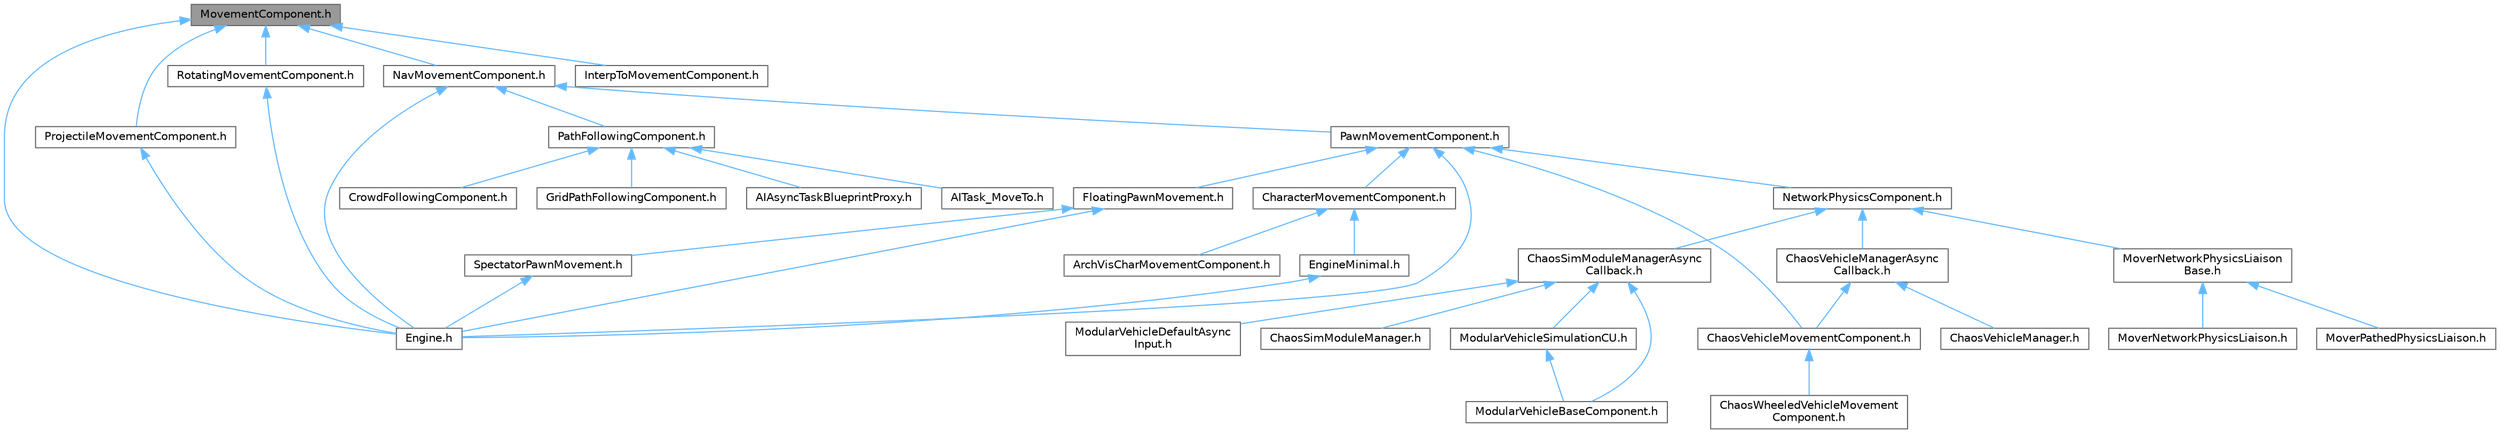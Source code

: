 digraph "MovementComponent.h"
{
 // INTERACTIVE_SVG=YES
 // LATEX_PDF_SIZE
  bgcolor="transparent";
  edge [fontname=Helvetica,fontsize=10,labelfontname=Helvetica,labelfontsize=10];
  node [fontname=Helvetica,fontsize=10,shape=box,height=0.2,width=0.4];
  Node1 [id="Node000001",label="MovementComponent.h",height=0.2,width=0.4,color="gray40", fillcolor="grey60", style="filled", fontcolor="black",tooltip=" "];
  Node1 -> Node2 [id="edge1_Node000001_Node000002",dir="back",color="steelblue1",style="solid",tooltip=" "];
  Node2 [id="Node000002",label="Engine.h",height=0.2,width=0.4,color="grey40", fillcolor="white", style="filled",URL="$d1/d34/Public_2Engine_8h.html",tooltip=" "];
  Node1 -> Node3 [id="edge2_Node000001_Node000003",dir="back",color="steelblue1",style="solid",tooltip=" "];
  Node3 [id="Node000003",label="InterpToMovementComponent.h",height=0.2,width=0.4,color="grey40", fillcolor="white", style="filled",URL="$db/d5e/InterpToMovementComponent_8h.html",tooltip=" "];
  Node1 -> Node4 [id="edge3_Node000001_Node000004",dir="back",color="steelblue1",style="solid",tooltip=" "];
  Node4 [id="Node000004",label="NavMovementComponent.h",height=0.2,width=0.4,color="grey40", fillcolor="white", style="filled",URL="$de/d97/NavMovementComponent_8h.html",tooltip=" "];
  Node4 -> Node2 [id="edge4_Node000004_Node000002",dir="back",color="steelblue1",style="solid",tooltip=" "];
  Node4 -> Node5 [id="edge5_Node000004_Node000005",dir="back",color="steelblue1",style="solid",tooltip=" "];
  Node5 [id="Node000005",label="PathFollowingComponent.h",height=0.2,width=0.4,color="grey40", fillcolor="white", style="filled",URL="$d5/d0b/PathFollowingComponent_8h.html",tooltip=" "];
  Node5 -> Node6 [id="edge6_Node000005_Node000006",dir="back",color="steelblue1",style="solid",tooltip=" "];
  Node6 [id="Node000006",label="AIAsyncTaskBlueprintProxy.h",height=0.2,width=0.4,color="grey40", fillcolor="white", style="filled",URL="$db/d07/AIAsyncTaskBlueprintProxy_8h.html",tooltip=" "];
  Node5 -> Node7 [id="edge7_Node000005_Node000007",dir="back",color="steelblue1",style="solid",tooltip=" "];
  Node7 [id="Node000007",label="AITask_MoveTo.h",height=0.2,width=0.4,color="grey40", fillcolor="white", style="filled",URL="$d4/dc4/AITask__MoveTo_8h.html",tooltip=" "];
  Node5 -> Node8 [id="edge8_Node000005_Node000008",dir="back",color="steelblue1",style="solid",tooltip=" "];
  Node8 [id="Node000008",label="CrowdFollowingComponent.h",height=0.2,width=0.4,color="grey40", fillcolor="white", style="filled",URL="$db/d23/CrowdFollowingComponent_8h.html",tooltip=" "];
  Node5 -> Node9 [id="edge9_Node000005_Node000009",dir="back",color="steelblue1",style="solid",tooltip=" "];
  Node9 [id="Node000009",label="GridPathFollowingComponent.h",height=0.2,width=0.4,color="grey40", fillcolor="white", style="filled",URL="$d9/d84/GridPathFollowingComponent_8h.html",tooltip=" "];
  Node4 -> Node10 [id="edge10_Node000004_Node000010",dir="back",color="steelblue1",style="solid",tooltip=" "];
  Node10 [id="Node000010",label="PawnMovementComponent.h",height=0.2,width=0.4,color="grey40", fillcolor="white", style="filled",URL="$db/d7b/PawnMovementComponent_8h.html",tooltip=" "];
  Node10 -> Node11 [id="edge11_Node000010_Node000011",dir="back",color="steelblue1",style="solid",tooltip=" "];
  Node11 [id="Node000011",label="ChaosVehicleMovementComponent.h",height=0.2,width=0.4,color="grey40", fillcolor="white", style="filled",URL="$dc/dfc/ChaosVehicleMovementComponent_8h.html",tooltip=" "];
  Node11 -> Node12 [id="edge12_Node000011_Node000012",dir="back",color="steelblue1",style="solid",tooltip=" "];
  Node12 [id="Node000012",label="ChaosWheeledVehicleMovement\lComponent.h",height=0.2,width=0.4,color="grey40", fillcolor="white", style="filled",URL="$dc/d77/ChaosWheeledVehicleMovementComponent_8h.html",tooltip=" "];
  Node10 -> Node13 [id="edge13_Node000010_Node000013",dir="back",color="steelblue1",style="solid",tooltip=" "];
  Node13 [id="Node000013",label="CharacterMovementComponent.h",height=0.2,width=0.4,color="grey40", fillcolor="white", style="filled",URL="$d8/d84/CharacterMovementComponent_8h.html",tooltip=" "];
  Node13 -> Node14 [id="edge14_Node000013_Node000014",dir="back",color="steelblue1",style="solid",tooltip=" "];
  Node14 [id="Node000014",label="ArchVisCharMovementComponent.h",height=0.2,width=0.4,color="grey40", fillcolor="white", style="filled",URL="$db/dfd/ArchVisCharMovementComponent_8h.html",tooltip=" "];
  Node13 -> Node15 [id="edge15_Node000013_Node000015",dir="back",color="steelblue1",style="solid",tooltip=" "];
  Node15 [id="Node000015",label="EngineMinimal.h",height=0.2,width=0.4,color="grey40", fillcolor="white", style="filled",URL="$d0/d2c/EngineMinimal_8h.html",tooltip=" "];
  Node15 -> Node2 [id="edge16_Node000015_Node000002",dir="back",color="steelblue1",style="solid",tooltip=" "];
  Node10 -> Node2 [id="edge17_Node000010_Node000002",dir="back",color="steelblue1",style="solid",tooltip=" "];
  Node10 -> Node16 [id="edge18_Node000010_Node000016",dir="back",color="steelblue1",style="solid",tooltip=" "];
  Node16 [id="Node000016",label="FloatingPawnMovement.h",height=0.2,width=0.4,color="grey40", fillcolor="white", style="filled",URL="$d4/dcc/FloatingPawnMovement_8h.html",tooltip=" "];
  Node16 -> Node2 [id="edge19_Node000016_Node000002",dir="back",color="steelblue1",style="solid",tooltip=" "];
  Node16 -> Node17 [id="edge20_Node000016_Node000017",dir="back",color="steelblue1",style="solid",tooltip=" "];
  Node17 [id="Node000017",label="SpectatorPawnMovement.h",height=0.2,width=0.4,color="grey40", fillcolor="white", style="filled",URL="$df/d7b/SpectatorPawnMovement_8h.html",tooltip=" "];
  Node17 -> Node2 [id="edge21_Node000017_Node000002",dir="back",color="steelblue1",style="solid",tooltip=" "];
  Node10 -> Node18 [id="edge22_Node000010_Node000018",dir="back",color="steelblue1",style="solid",tooltip=" "];
  Node18 [id="Node000018",label="NetworkPhysicsComponent.h",height=0.2,width=0.4,color="grey40", fillcolor="white", style="filled",URL="$d5/dcb/NetworkPhysicsComponent_8h.html",tooltip=" "];
  Node18 -> Node19 [id="edge23_Node000018_Node000019",dir="back",color="steelblue1",style="solid",tooltip=" "];
  Node19 [id="Node000019",label="ChaosSimModuleManagerAsync\lCallback.h",height=0.2,width=0.4,color="grey40", fillcolor="white", style="filled",URL="$d7/dd0/ChaosSimModuleManagerAsyncCallback_8h.html",tooltip=" "];
  Node19 -> Node20 [id="edge24_Node000019_Node000020",dir="back",color="steelblue1",style="solid",tooltip=" "];
  Node20 [id="Node000020",label="ChaosSimModuleManager.h",height=0.2,width=0.4,color="grey40", fillcolor="white", style="filled",URL="$d7/dd1/ChaosSimModuleManager_8h.html",tooltip=" "];
  Node19 -> Node21 [id="edge25_Node000019_Node000021",dir="back",color="steelblue1",style="solid",tooltip=" "];
  Node21 [id="Node000021",label="ModularVehicleBaseComponent.h",height=0.2,width=0.4,color="grey40", fillcolor="white", style="filled",URL="$d3/dc7/ModularVehicleBaseComponent_8h.html",tooltip=" "];
  Node19 -> Node22 [id="edge26_Node000019_Node000022",dir="back",color="steelblue1",style="solid",tooltip=" "];
  Node22 [id="Node000022",label="ModularVehicleDefaultAsync\lInput.h",height=0.2,width=0.4,color="grey40", fillcolor="white", style="filled",URL="$d5/df8/ModularVehicleDefaultAsyncInput_8h.html",tooltip=" "];
  Node19 -> Node23 [id="edge27_Node000019_Node000023",dir="back",color="steelblue1",style="solid",tooltip=" "];
  Node23 [id="Node000023",label="ModularVehicleSimulationCU.h",height=0.2,width=0.4,color="grey40", fillcolor="white", style="filled",URL="$d8/d61/ModularVehicleSimulationCU_8h.html",tooltip=" "];
  Node23 -> Node21 [id="edge28_Node000023_Node000021",dir="back",color="steelblue1",style="solid",tooltip=" "];
  Node18 -> Node24 [id="edge29_Node000018_Node000024",dir="back",color="steelblue1",style="solid",tooltip=" "];
  Node24 [id="Node000024",label="ChaosVehicleManagerAsync\lCallback.h",height=0.2,width=0.4,color="grey40", fillcolor="white", style="filled",URL="$d4/dea/ChaosVehicleManagerAsyncCallback_8h.html",tooltip=" "];
  Node24 -> Node25 [id="edge30_Node000024_Node000025",dir="back",color="steelblue1",style="solid",tooltip=" "];
  Node25 [id="Node000025",label="ChaosVehicleManager.h",height=0.2,width=0.4,color="grey40", fillcolor="white", style="filled",URL="$d3/d70/ChaosVehicleManager_8h.html",tooltip=" "];
  Node24 -> Node11 [id="edge31_Node000024_Node000011",dir="back",color="steelblue1",style="solid",tooltip=" "];
  Node18 -> Node26 [id="edge32_Node000018_Node000026",dir="back",color="steelblue1",style="solid",tooltip=" "];
  Node26 [id="Node000026",label="MoverNetworkPhysicsLiaison\lBase.h",height=0.2,width=0.4,color="grey40", fillcolor="white", style="filled",URL="$d6/d54/MoverNetworkPhysicsLiaisonBase_8h.html",tooltip=" "];
  Node26 -> Node27 [id="edge33_Node000026_Node000027",dir="back",color="steelblue1",style="solid",tooltip=" "];
  Node27 [id="Node000027",label="MoverNetworkPhysicsLiaison.h",height=0.2,width=0.4,color="grey40", fillcolor="white", style="filled",URL="$d7/d6a/MoverNetworkPhysicsLiaison_8h.html",tooltip=" "];
  Node26 -> Node28 [id="edge34_Node000026_Node000028",dir="back",color="steelblue1",style="solid",tooltip=" "];
  Node28 [id="Node000028",label="MoverPathedPhysicsLiaison.h",height=0.2,width=0.4,color="grey40", fillcolor="white", style="filled",URL="$d8/d2d/MoverPathedPhysicsLiaison_8h.html",tooltip=" "];
  Node1 -> Node29 [id="edge35_Node000001_Node000029",dir="back",color="steelblue1",style="solid",tooltip=" "];
  Node29 [id="Node000029",label="ProjectileMovementComponent.h",height=0.2,width=0.4,color="grey40", fillcolor="white", style="filled",URL="$dd/d2f/ProjectileMovementComponent_8h.html",tooltip=" "];
  Node29 -> Node2 [id="edge36_Node000029_Node000002",dir="back",color="steelblue1",style="solid",tooltip=" "];
  Node1 -> Node30 [id="edge37_Node000001_Node000030",dir="back",color="steelblue1",style="solid",tooltip=" "];
  Node30 [id="Node000030",label="RotatingMovementComponent.h",height=0.2,width=0.4,color="grey40", fillcolor="white", style="filled",URL="$da/db6/RotatingMovementComponent_8h.html",tooltip=" "];
  Node30 -> Node2 [id="edge38_Node000030_Node000002",dir="back",color="steelblue1",style="solid",tooltip=" "];
}
